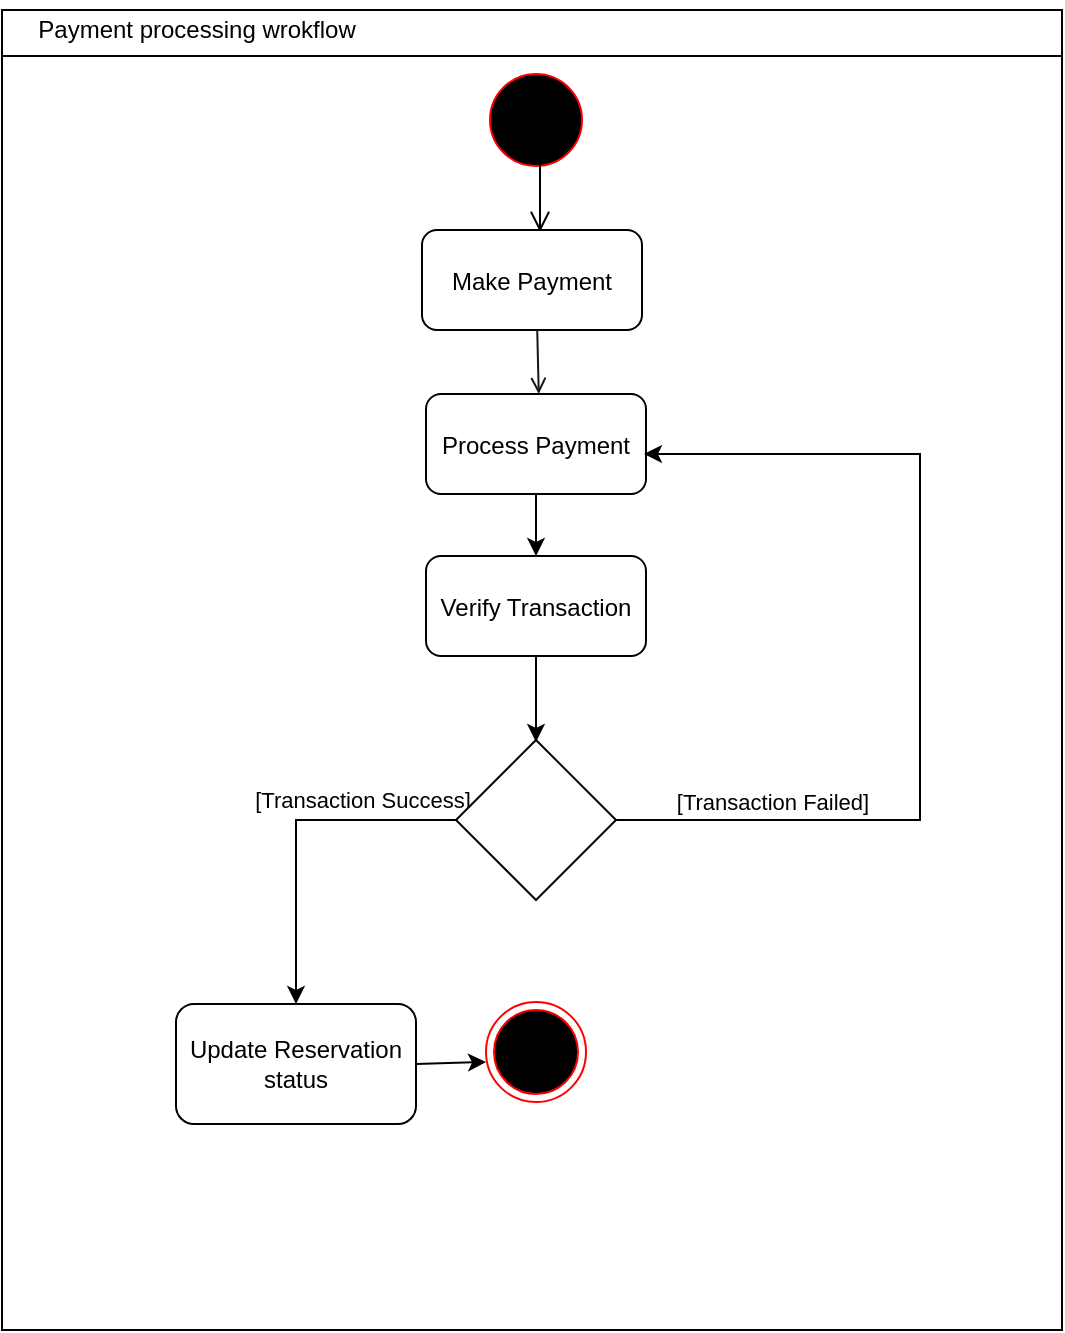 <mxfile version="23.1.5" type="device">
  <diagram name="Page-1" id="e7e014a7-5840-1c2e-5031-d8a46d1fe8dd">
    <mxGraphModel dx="1050" dy="638" grid="1" gridSize="10" guides="1" tooltips="1" connect="1" arrows="1" fold="1" page="1" pageScale="1" pageWidth="1169" pageHeight="826" background="none" math="0" shadow="0">
      <root>
        <mxCell id="0" />
        <mxCell id="1" parent="0" />
        <mxCell id="3" value="" style="swimlane;whiteSpace=wrap" parent="1" vertex="1">
          <mxGeometry x="260" y="140" width="530" height="660" as="geometry" />
        </mxCell>
        <mxCell id="13" value="" style="ellipse;shape=startState;fillColor=#000000;strokeColor=#ff0000;" parent="3" vertex="1">
          <mxGeometry x="240" y="28" width="54" height="54" as="geometry" />
        </mxCell>
        <mxCell id="14" value="" style="edgeStyle=elbowEdgeStyle;elbow=horizontal;verticalAlign=bottom;endArrow=open;endSize=8;strokeColor=#000000;endFill=1;rounded=0" parent="3" edge="1">
          <mxGeometry x="40" y="20" as="geometry">
            <mxPoint x="269" y="111" as="targetPoint" />
            <mxPoint x="269" y="70" as="sourcePoint" />
          </mxGeometry>
        </mxCell>
        <mxCell id="15" value="Make Payment" style="rounded=1;" parent="3" vertex="1">
          <mxGeometry x="210" y="110" width="110" height="50" as="geometry" />
        </mxCell>
        <mxCell id="tVwPUh9YmRbgdtoOJYTo-42" value="" style="edgeStyle=orthogonalEdgeStyle;rounded=0;orthogonalLoop=1;jettySize=auto;html=1;" edge="1" parent="3" source="16" target="30">
          <mxGeometry relative="1" as="geometry" />
        </mxCell>
        <mxCell id="16" value="Process Payment" style="rounded=1;" parent="3" vertex="1">
          <mxGeometry x="212" y="192" width="110" height="50" as="geometry" />
        </mxCell>
        <mxCell id="17" value="" style="endArrow=open;strokeColor=#171717;endFill=1;rounded=0" parent="3" edge="1">
          <mxGeometry relative="1" as="geometry">
            <mxPoint x="267.61" y="160" as="sourcePoint" />
            <mxPoint x="268.39" y="192" as="targetPoint" />
          </mxGeometry>
        </mxCell>
        <mxCell id="30" value="Verify Transaction" style="rounded=1;" parent="3" vertex="1">
          <mxGeometry x="212" y="273" width="110" height="50" as="geometry" />
        </mxCell>
        <mxCell id="tVwPUh9YmRbgdtoOJYTo-48" value="" style="edgeStyle=orthogonalEdgeStyle;rounded=0;orthogonalLoop=1;jettySize=auto;html=1;" edge="1" parent="3">
          <mxGeometry relative="1" as="geometry">
            <mxPoint x="267" y="323" as="sourcePoint" />
            <mxPoint x="267" y="366" as="targetPoint" />
          </mxGeometry>
        </mxCell>
        <mxCell id="tVwPUh9YmRbgdtoOJYTo-50" value="" style="edgeStyle=orthogonalEdgeStyle;rounded=0;orthogonalLoop=1;jettySize=auto;html=1;entryX=1;entryY=0.5;entryDx=0;entryDy=0;exitX=0.913;exitY=0.5;exitDx=0;exitDy=0;exitPerimeter=0;" edge="1" parent="3" source="tVwPUh9YmRbgdtoOJYTo-47">
          <mxGeometry relative="1" as="geometry">
            <mxPoint x="309" y="405" as="sourcePoint" />
            <mxPoint x="321" y="222" as="targetPoint" />
            <Array as="points">
              <mxPoint x="459" y="405" />
              <mxPoint x="459" y="222" />
            </Array>
          </mxGeometry>
        </mxCell>
        <mxCell id="tVwPUh9YmRbgdtoOJYTo-54" value="[Transaction Failed]" style="edgeLabel;html=1;align=center;verticalAlign=middle;resizable=0;points=[];" vertex="1" connectable="0" parent="tVwPUh9YmRbgdtoOJYTo-50">
          <mxGeometry x="-0.56" relative="1" as="geometry">
            <mxPoint x="-21" y="-9" as="offset" />
          </mxGeometry>
        </mxCell>
        <mxCell id="tVwPUh9YmRbgdtoOJYTo-56" value="" style="edgeStyle=orthogonalEdgeStyle;rounded=0;orthogonalLoop=1;jettySize=auto;html=1;exitX=0;exitY=0.5;exitDx=0;exitDy=0;" edge="1" parent="3" source="tVwPUh9YmRbgdtoOJYTo-47" target="tVwPUh9YmRbgdtoOJYTo-55">
          <mxGeometry relative="1" as="geometry" />
        </mxCell>
        <mxCell id="tVwPUh9YmRbgdtoOJYTo-58" value="[Transaction Success]" style="edgeLabel;html=1;align=center;verticalAlign=middle;resizable=0;points=[];" vertex="1" connectable="0" parent="tVwPUh9YmRbgdtoOJYTo-56">
          <mxGeometry x="-0.504" y="-3" relative="1" as="geometry">
            <mxPoint x="-5" y="-7" as="offset" />
          </mxGeometry>
        </mxCell>
        <mxCell id="tVwPUh9YmRbgdtoOJYTo-47" value="" style="rhombus;whiteSpace=wrap;html=1;" vertex="1" parent="3">
          <mxGeometry x="227" y="365" width="80" height="80" as="geometry" />
        </mxCell>
        <mxCell id="tVwPUh9YmRbgdtoOJYTo-53" value="" style="ellipse;shape=endState;fillColor=#000000;strokeColor=#ff0000" vertex="1" parent="3">
          <mxGeometry x="242" y="496" width="50" height="50" as="geometry" />
        </mxCell>
        <mxCell id="tVwPUh9YmRbgdtoOJYTo-55" value="Update Reservation status" style="whiteSpace=wrap;html=1;rounded=1;" vertex="1" parent="3">
          <mxGeometry x="87" y="497" width="120" height="60" as="geometry" />
        </mxCell>
        <mxCell id="tVwPUh9YmRbgdtoOJYTo-57" value="" style="endArrow=classic;html=1;rounded=0;entryX=0;entryY=0.6;entryDx=0;entryDy=0;entryPerimeter=0;exitX=1;exitY=0.5;exitDx=0;exitDy=0;" edge="1" parent="3" source="tVwPUh9YmRbgdtoOJYTo-55" target="tVwPUh9YmRbgdtoOJYTo-53">
          <mxGeometry width="50" height="50" relative="1" as="geometry">
            <mxPoint x="267" y="620" as="sourcePoint" />
            <mxPoint x="317" y="570" as="targetPoint" />
          </mxGeometry>
        </mxCell>
        <mxCell id="tVwPUh9YmRbgdtoOJYTo-59" value="Payment processing wrokflow" style="text;html=1;align=center;verticalAlign=middle;resizable=0;points=[];autosize=1;strokeColor=none;fillColor=none;" vertex="1" parent="1">
          <mxGeometry x="267" y="135" width="180" height="30" as="geometry" />
        </mxCell>
      </root>
    </mxGraphModel>
  </diagram>
</mxfile>
